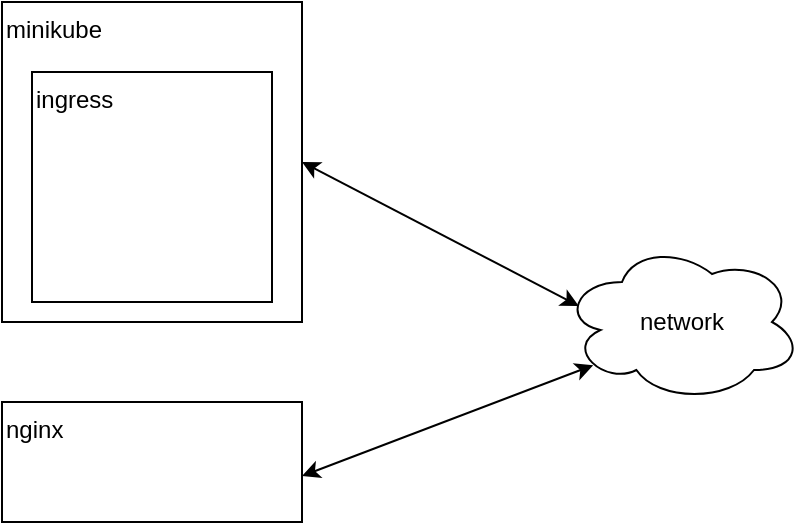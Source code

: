 <mxfile version="16.5.1" type="device" pages="3"><diagram id="GMthOWkyOcx4gCWLfqjj" name="minikube"><mxGraphModel dx="1102" dy="1025" grid="1" gridSize="10" guides="1" tooltips="1" connect="1" arrows="1" fold="1" page="1" pageScale="1" pageWidth="827" pageHeight="1169" math="0" shadow="0"><root><mxCell id="0"/><mxCell id="1" parent="0"/><mxCell id="L8TFp6ZLOW6pQU_2uXA_-1" value="&lt;div&gt;&lt;span&gt;minikube&lt;/span&gt;&lt;/div&gt;" style="rounded=0;whiteSpace=wrap;html=1;align=left;horizontal=1;verticalAlign=top;" vertex="1" parent="1"><mxGeometry x="40" y="40" width="150" height="160" as="geometry"/></mxCell><mxCell id="L8TFp6ZLOW6pQU_2uXA_-2" value="nginx" style="rounded=0;whiteSpace=wrap;html=1;align=left;verticalAlign=top;" vertex="1" parent="1"><mxGeometry x="40" y="240" width="150" height="60" as="geometry"/></mxCell><mxCell id="L8TFp6ZLOW6pQU_2uXA_-3" value="network" style="ellipse;shape=cloud;whiteSpace=wrap;html=1;" vertex="1" parent="1"><mxGeometry x="320" y="160" width="120" height="80" as="geometry"/></mxCell><mxCell id="L8TFp6ZLOW6pQU_2uXA_-4" value="" style="endArrow=classic;startArrow=classic;html=1;rounded=0;entryX=0.07;entryY=0.4;entryDx=0;entryDy=0;entryPerimeter=0;exitX=1;exitY=0.5;exitDx=0;exitDy=0;" edge="1" parent="1" source="L8TFp6ZLOW6pQU_2uXA_-1" target="L8TFp6ZLOW6pQU_2uXA_-3"><mxGeometry width="50" height="50" relative="1" as="geometry"><mxPoint x="250" y="460" as="sourcePoint"/><mxPoint x="300" y="410" as="targetPoint"/></mxGeometry></mxCell><mxCell id="L8TFp6ZLOW6pQU_2uXA_-5" value="" style="endArrow=classic;startArrow=classic;html=1;rounded=0;entryX=0.13;entryY=0.77;entryDx=0;entryDy=0;entryPerimeter=0;exitX=1;exitY=0.617;exitDx=0;exitDy=0;exitPerimeter=0;" edge="1" parent="1" source="L8TFp6ZLOW6pQU_2uXA_-2" target="L8TFp6ZLOW6pQU_2uXA_-3"><mxGeometry width="50" height="50" relative="1" as="geometry"><mxPoint x="270" y="370" as="sourcePoint"/><mxPoint x="330" y="320" as="targetPoint"/></mxGeometry></mxCell><mxCell id="L8TFp6ZLOW6pQU_2uXA_-6" value="ingress" style="rounded=0;whiteSpace=wrap;html=1;verticalAlign=top;align=left;" vertex="1" parent="1"><mxGeometry x="55" y="75" width="120" height="115" as="geometry"/></mxCell></root></mxGraphModel></diagram><diagram id="SjrXImOmNIaggk-28f-o" name="aliyun"><mxGraphModel dx="1102" dy="1025" grid="1" gridSize="10" guides="1" tooltips="1" connect="1" arrows="1" fold="1" page="1" pageScale="1" pageWidth="827" pageHeight="1169" math="0" shadow="0"><root><mxCell id="QjerOpCvQYRSBLoUxl0F-0"/><mxCell id="QjerOpCvQYRSBLoUxl0F-1" parent="QjerOpCvQYRSBLoUxl0F-0"/><mxCell id="QjerOpCvQYRSBLoUxl0F-2" value="管理端" style="rounded=0;whiteSpace=wrap;html=1;" vertex="1" parent="QjerOpCvQYRSBLoUxl0F-1"><mxGeometry x="50" y="150" width="120" height="60" as="geometry"/></mxCell><mxCell id="QjerOpCvQYRSBLoUxl0F-3" value="k8s集群" style="ellipse;shape=cloud;whiteSpace=wrap;html=1;" vertex="1" parent="QjerOpCvQYRSBLoUxl0F-1"><mxGeometry x="210" y="10" width="210" height="130" as="geometry"/></mxCell><mxCell id="QjerOpCvQYRSBLoUxl0F-4" value="" style="endArrow=classic;startArrow=classic;html=1;rounded=0;entryX=0.13;entryY=0.77;entryDx=0;entryDy=0;entryPerimeter=0;exitX=0.5;exitY=0;exitDx=0;exitDy=0;" edge="1" parent="QjerOpCvQYRSBLoUxl0F-1" source="QjerOpCvQYRSBLoUxl0F-2" target="QjerOpCvQYRSBLoUxl0F-3"><mxGeometry width="50" height="50" relative="1" as="geometry"><mxPoint x="100" y="320" as="sourcePoint"/><mxPoint x="150" y="270" as="targetPoint"/></mxGeometry></mxCell><mxCell id="QjerOpCvQYRSBLoUxl0F-5" value="SLB" style="ellipse;shape=cloud;whiteSpace=wrap;html=1;" vertex="1" parent="QjerOpCvQYRSBLoUxl0F-1"><mxGeometry x="60" y="260" width="120" height="80" as="geometry"/></mxCell><mxCell id="QjerOpCvQYRSBLoUxl0F-6" value="" style="endArrow=classic;startArrow=classic;html=1;rounded=0;entryX=0.5;entryY=1;entryDx=0;entryDy=0;exitX=0.4;exitY=0.1;exitDx=0;exitDy=0;exitPerimeter=0;" edge="1" parent="QjerOpCvQYRSBLoUxl0F-1" source="QjerOpCvQYRSBLoUxl0F-5" target="QjerOpCvQYRSBLoUxl0F-2"><mxGeometry width="50" height="50" relative="1" as="geometry"><mxPoint x="20" y="420" as="sourcePoint"/><mxPoint x="70" y="370" as="targetPoint"/></mxGeometry></mxCell><mxCell id="QjerOpCvQYRSBLoUxl0F-7" value="访问端" style="rounded=0;whiteSpace=wrap;html=1;" vertex="1" parent="QjerOpCvQYRSBLoUxl0F-1"><mxGeometry x="414" y="150" width="120" height="60" as="geometry"/></mxCell><mxCell id="QjerOpCvQYRSBLoUxl0F-8" value="" style="endArrow=classic;startArrow=classic;html=1;rounded=0;entryX=0.96;entryY=0.7;entryDx=0;entryDy=0;entryPerimeter=0;exitX=0.5;exitY=0;exitDx=0;exitDy=0;" edge="1" parent="QjerOpCvQYRSBLoUxl0F-1" source="QjerOpCvQYRSBLoUxl0F-7" target="QjerOpCvQYRSBLoUxl0F-3"><mxGeometry width="50" height="50" relative="1" as="geometry"><mxPoint x="420" y="360" as="sourcePoint"/><mxPoint x="470" y="310" as="targetPoint"/></mxGeometry></mxCell><mxCell id="QjerOpCvQYRSBLoUxl0F-9" value="SLB" style="ellipse;shape=cloud;whiteSpace=wrap;html=1;" vertex="1" parent="QjerOpCvQYRSBLoUxl0F-1"><mxGeometry x="414" y="260" width="120" height="80" as="geometry"/></mxCell><mxCell id="QjerOpCvQYRSBLoUxl0F-10" value="" style="endArrow=classic;startArrow=classic;html=1;rounded=0;entryX=0.5;entryY=1;entryDx=0;entryDy=0;exitX=0.4;exitY=0.1;exitDx=0;exitDy=0;exitPerimeter=0;" edge="1" parent="QjerOpCvQYRSBLoUxl0F-1" source="QjerOpCvQYRSBLoUxl0F-9" target="QjerOpCvQYRSBLoUxl0F-7"><mxGeometry width="50" height="50" relative="1" as="geometry"><mxPoint x="360" y="470" as="sourcePoint"/><mxPoint x="410" y="420" as="targetPoint"/></mxGeometry></mxCell><mxCell id="QjerOpCvQYRSBLoUxl0F-11" value="用户" style="shape=umlActor;verticalLabelPosition=bottom;verticalAlign=top;html=1;outlineConnect=0;" vertex="1" parent="QjerOpCvQYRSBLoUxl0F-1"><mxGeometry x="459" y="390" width="30" height="60" as="geometry"/></mxCell><mxCell id="QjerOpCvQYRSBLoUxl0F-12" value="管理员" style="shape=umlActor;verticalLabelPosition=bottom;verticalAlign=top;html=1;outlineConnect=0;" vertex="1" parent="QjerOpCvQYRSBLoUxl0F-1"><mxGeometry x="105" y="410" width="30" height="60" as="geometry"/></mxCell><mxCell id="QjerOpCvQYRSBLoUxl0F-13" value="" style="endArrow=classic;startArrow=classic;html=1;rounded=0;entryX=0.55;entryY=0.95;entryDx=0;entryDy=0;entryPerimeter=0;" edge="1" parent="QjerOpCvQYRSBLoUxl0F-1" source="QjerOpCvQYRSBLoUxl0F-12" target="QjerOpCvQYRSBLoUxl0F-5"><mxGeometry width="50" height="50" relative="1" as="geometry"><mxPoint x="130" y="640" as="sourcePoint"/><mxPoint x="180" y="590" as="targetPoint"/></mxGeometry></mxCell><mxCell id="QjerOpCvQYRSBLoUxl0F-14" value="" style="endArrow=classic;startArrow=classic;html=1;rounded=0;entryX=0.55;entryY=0.95;entryDx=0;entryDy=0;entryPerimeter=0;exitX=0.5;exitY=0;exitDx=0;exitDy=0;exitPerimeter=0;" edge="1" parent="QjerOpCvQYRSBLoUxl0F-1" source="QjerOpCvQYRSBLoUxl0F-11" target="QjerOpCvQYRSBLoUxl0F-9"><mxGeometry width="50" height="50" relative="1" as="geometry"><mxPoint x="420" y="600" as="sourcePoint"/><mxPoint x="470" y="550" as="targetPoint"/></mxGeometry></mxCell></root></mxGraphModel></diagram><diagram id="tPK9Q6AfnWn8mS6NnnU2" name="k8s理解"><mxGraphModel dx="1102" dy="1025" grid="1" gridSize="10" guides="1" tooltips="1" connect="1" arrows="1" fold="1" page="1" pageScale="1" pageWidth="827" pageHeight="1169" math="0" shadow="0"><root><mxCell id="Wc3PeJdEHuSow4gIjdhd-0"/><mxCell id="Wc3PeJdEHuSow4gIjdhd-1" parent="Wc3PeJdEHuSow4gIjdhd-0"/><mxCell id="Wc3PeJdEHuSow4gIjdhd-4" value="" style="edgeStyle=orthogonalEdgeStyle;rounded=0;orthogonalLoop=1;jettySize=auto;html=1;" edge="1" parent="Wc3PeJdEHuSow4gIjdhd-1" source="Wc3PeJdEHuSow4gIjdhd-2" target="Wc3PeJdEHuSow4gIjdhd-3"><mxGeometry relative="1" as="geometry"/></mxCell><mxCell id="Wc3PeJdEHuSow4gIjdhd-6" value="" style="edgeStyle=orthogonalEdgeStyle;rounded=0;orthogonalLoop=1;jettySize=auto;html=1;" edge="1" parent="Wc3PeJdEHuSow4gIjdhd-1" source="Wc3PeJdEHuSow4gIjdhd-2" target="Wc3PeJdEHuSow4gIjdhd-5"><mxGeometry relative="1" as="geometry"/></mxCell><mxCell id="Wc3PeJdEHuSow4gIjdhd-8" value="" style="edgeStyle=orthogonalEdgeStyle;rounded=0;orthogonalLoop=1;jettySize=auto;html=1;" edge="1" parent="Wc3PeJdEHuSow4gIjdhd-1" source="Wc3PeJdEHuSow4gIjdhd-2" target="Wc3PeJdEHuSow4gIjdhd-7"><mxGeometry relative="1" as="geometry"/></mxCell><mxCell id="Wc3PeJdEHuSow4gIjdhd-10" value="" style="edgeStyle=orthogonalEdgeStyle;rounded=0;orthogonalLoop=1;jettySize=auto;html=1;" edge="1" parent="Wc3PeJdEHuSow4gIjdhd-1" source="Wc3PeJdEHuSow4gIjdhd-2" target="Wc3PeJdEHuSow4gIjdhd-9"><mxGeometry relative="1" as="geometry"/></mxCell><mxCell id="Wc3PeJdEHuSow4gIjdhd-2" value="deployment" style="rounded=1;whiteSpace=wrap;html=1;" vertex="1" parent="Wc3PeJdEHuSow4gIjdhd-1"><mxGeometry x="409" y="140" width="120" height="60" as="geometry"/></mxCell><mxCell id="Wc3PeJdEHuSow4gIjdhd-3" value="pod" style="rounded=1;whiteSpace=wrap;html=1;" vertex="1" parent="Wc3PeJdEHuSow4gIjdhd-1"><mxGeometry x="609" y="140" width="120" height="60" as="geometry"/></mxCell><mxCell id="Wc3PeJdEHuSow4gIjdhd-12" value="" style="edgeStyle=orthogonalEdgeStyle;rounded=0;orthogonalLoop=1;jettySize=auto;html=1;" edge="1" parent="Wc3PeJdEHuSow4gIjdhd-1" source="Wc3PeJdEHuSow4gIjdhd-5" target="Wc3PeJdEHuSow4gIjdhd-11"><mxGeometry relative="1" as="geometry"/></mxCell><mxCell id="Wc3PeJdEHuSow4gIjdhd-5" value="service" style="rounded=1;whiteSpace=wrap;html=1;" vertex="1" parent="Wc3PeJdEHuSow4gIjdhd-1"><mxGeometry x="209" y="140" width="120" height="60" as="geometry"/></mxCell><mxCell id="Wc3PeJdEHuSow4gIjdhd-7" value="重启&lt;br&gt;健康&lt;br&gt;配置信息" style="ellipse;shape=cloud;whiteSpace=wrap;html=1;rounded=1;" vertex="1" parent="Wc3PeJdEHuSow4gIjdhd-1"><mxGeometry x="409" y="270" width="120" height="80" as="geometry"/></mxCell><mxCell id="Wc3PeJdEHuSow4gIjdhd-9" value="包含" style="rounded=1;whiteSpace=wrap;html=1;" vertex="1" parent="Wc3PeJdEHuSow4gIjdhd-1"><mxGeometry x="409" width="120" height="60" as="geometry"/></mxCell><mxCell id="Wc3PeJdEHuSow4gIjdhd-14" value="" style="edgeStyle=orthogonalEdgeStyle;rounded=0;orthogonalLoop=1;jettySize=auto;html=1;" edge="1" parent="Wc3PeJdEHuSow4gIjdhd-1" source="Wc3PeJdEHuSow4gIjdhd-11" target="Wc3PeJdEHuSow4gIjdhd-13"><mxGeometry relative="1" as="geometry"/></mxCell><mxCell id="Wc3PeJdEHuSow4gIjdhd-11" value="ingress" style="rounded=1;whiteSpace=wrap;html=1;" vertex="1" parent="Wc3PeJdEHuSow4gIjdhd-1"><mxGeometry x="9" y="140" width="120" height="60" as="geometry"/></mxCell><mxCell id="Wc3PeJdEHuSow4gIjdhd-13" value="k8s的一种插件" style="ellipse;shape=cloud;whiteSpace=wrap;html=1;rounded=1;" vertex="1" parent="Wc3PeJdEHuSow4gIjdhd-1"><mxGeometry x="9" y="270" width="120" height="80" as="geometry"/></mxCell></root></mxGraphModel></diagram></mxfile>
